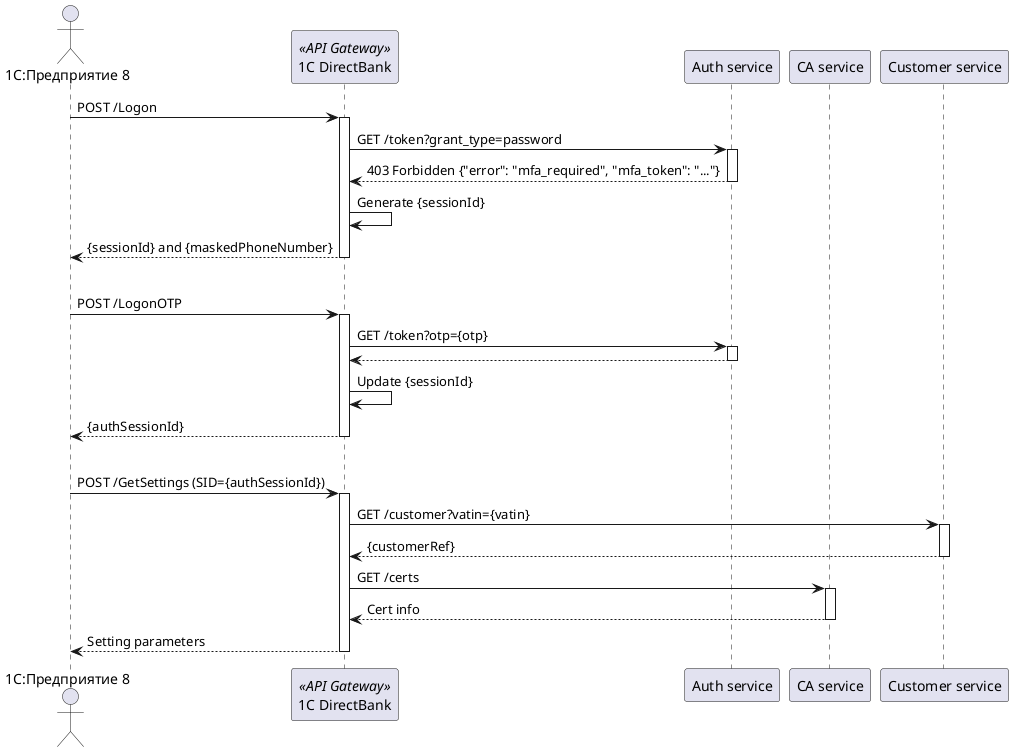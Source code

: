 @startuml 1c-directbank-propose-sync-sequence

actor "1C:Предприятие 8" as 1CERP
participant "1C DirectBank" as 1CDirect <<API Gateway>>
participant "Auth service" as AutheService
participant "CA service" as CAService
participant "Customer service" as CustomerService

1CERP -> 1CDirect: POST /Logon
activate 1CDirect

1CDirect -> AutheService: GET /token?grant_type=password
activate AutheService
return 403 Forbidden {"error": "mfa_required", "mfa_token": "..."}

1CDirect -> 1CDirect: Generate {sessionId}
return {sessionId} and {maskedPhoneNumber}

|||

1CERP -> 1CDirect: POST /LogonOTP
activate 1CDirect

1CDirect -> AutheService: GET /token?otp={otp}
activate AutheService

return 


1CDirect -> 1CDirect: Update {sessionId}

return {authSessionId}

|||

1CERP -> 1CDirect: POST /GetSettings (SID={authSessionId})
activate 1CDirect

1CDirect -> CustomerService: GET /customer?vatin={vatin}
activate CustomerService

return {customerRef}

1CDirect -> CAService: GET /certs
activate CAService

return Cert info

return Setting parameters 

@enduml



@startuml 1c-directbank-propose-auth-sequence

actor "1C:Предприятие 8" as 1CERP
participant "1C DirectBank" as 1CDirect <<API Gateway>>
participant "Auth service" as AutheService
participant "CA service" as CAService
participant "Customer service" as CustomerService

1CERP -> 1CDirect: POST /LogonCert
activate 1CDirect

1CDirect -> CAService: GET /certs?serial={serial}
activate CAService

return Certificate {status} with {public_key}

1CDirect -> 1CDirect: Generate {authSessionId}

1CDirect -> 1CDirect: Encrypt {authSessionId} to {EncryptedSID}

return {EncryptedSID}

|||

1CERP -> 1CDirect: Request with SID={authSessionId}
activate 1CDirect

1CDirect -> 1CDirect: Authorize request by saved {authSessionId}

return: Response

@enduml